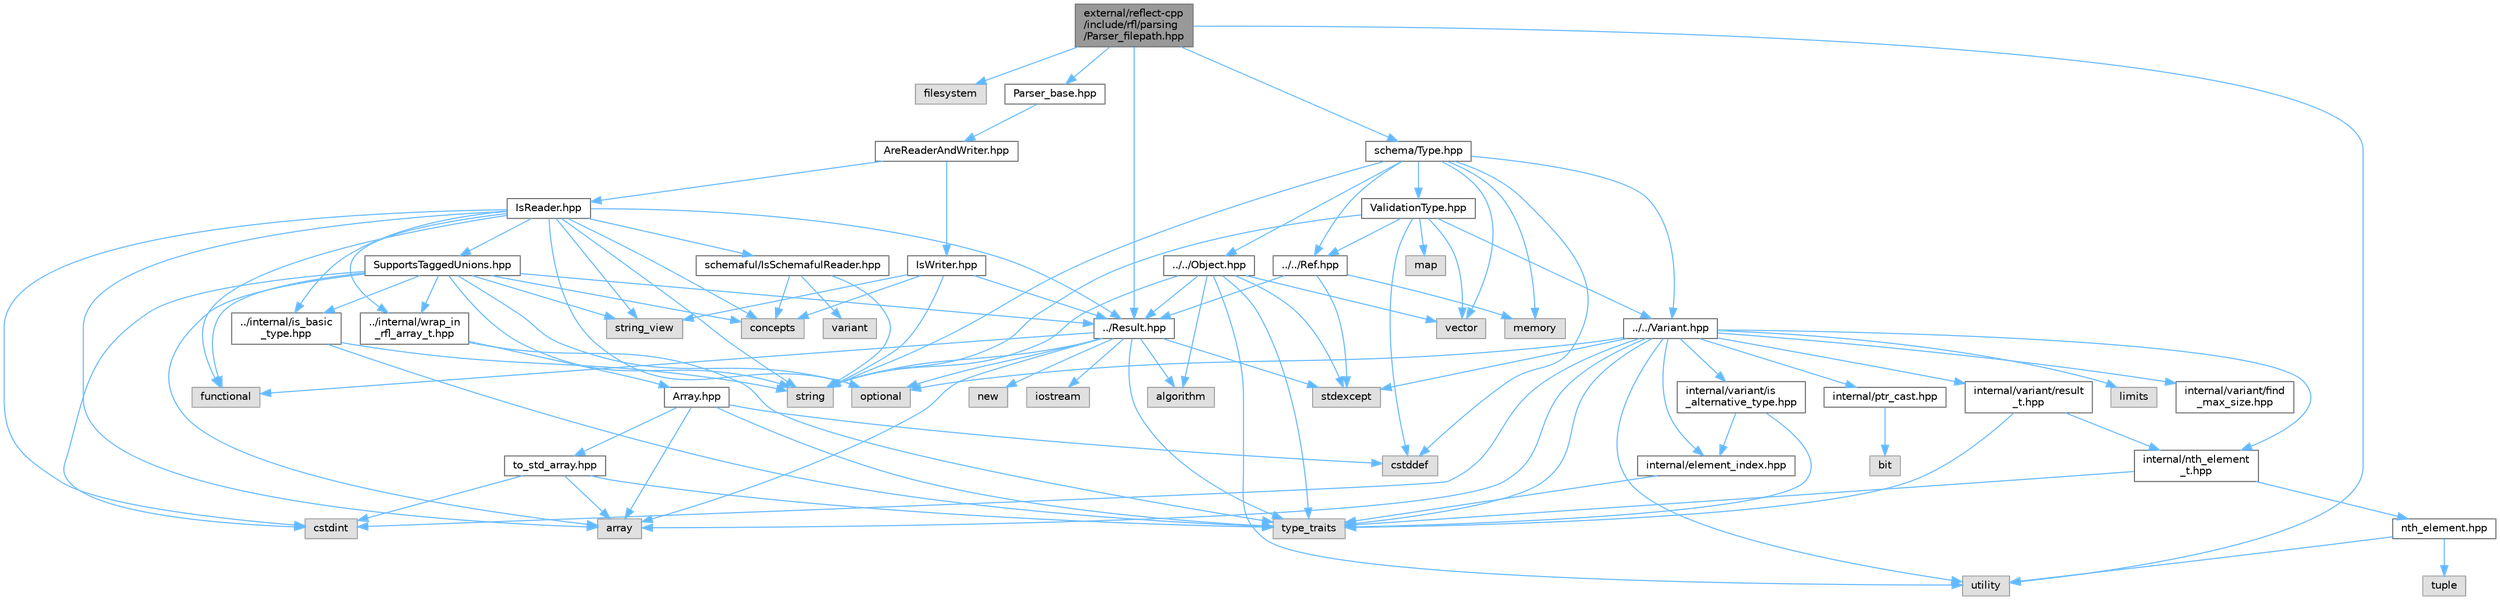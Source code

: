 digraph "external/reflect-cpp/include/rfl/parsing/Parser_filepath.hpp"
{
 // LATEX_PDF_SIZE
  bgcolor="transparent";
  edge [fontname=Helvetica,fontsize=10,labelfontname=Helvetica,labelfontsize=10];
  node [fontname=Helvetica,fontsize=10,shape=box,height=0.2,width=0.4];
  Node1 [id="Node000001",label="external/reflect-cpp\l/include/rfl/parsing\l/Parser_filepath.hpp",height=0.2,width=0.4,color="gray40", fillcolor="grey60", style="filled", fontcolor="black",tooltip=" "];
  Node1 -> Node2 [id="edge105_Node000001_Node000002",color="steelblue1",style="solid",tooltip=" "];
  Node2 [id="Node000002",label="filesystem",height=0.2,width=0.4,color="grey60", fillcolor="#E0E0E0", style="filled",tooltip=" "];
  Node1 -> Node3 [id="edge106_Node000001_Node000003",color="steelblue1",style="solid",tooltip=" "];
  Node3 [id="Node000003",label="utility",height=0.2,width=0.4,color="grey60", fillcolor="#E0E0E0", style="filled",tooltip=" "];
  Node1 -> Node4 [id="edge107_Node000001_Node000004",color="steelblue1",style="solid",tooltip=" "];
  Node4 [id="Node000004",label="../Result.hpp",height=0.2,width=0.4,color="grey40", fillcolor="white", style="filled",URL="$_result_8hpp.html",tooltip=" "];
  Node4 -> Node5 [id="edge108_Node000004_Node000005",color="steelblue1",style="solid",tooltip=" "];
  Node5 [id="Node000005",label="algorithm",height=0.2,width=0.4,color="grey60", fillcolor="#E0E0E0", style="filled",tooltip=" "];
  Node4 -> Node6 [id="edge109_Node000004_Node000006",color="steelblue1",style="solid",tooltip=" "];
  Node6 [id="Node000006",label="array",height=0.2,width=0.4,color="grey60", fillcolor="#E0E0E0", style="filled",tooltip=" "];
  Node4 -> Node7 [id="edge110_Node000004_Node000007",color="steelblue1",style="solid",tooltip=" "];
  Node7 [id="Node000007",label="functional",height=0.2,width=0.4,color="grey60", fillcolor="#E0E0E0", style="filled",tooltip=" "];
  Node4 -> Node8 [id="edge111_Node000004_Node000008",color="steelblue1",style="solid",tooltip=" "];
  Node8 [id="Node000008",label="iostream",height=0.2,width=0.4,color="grey60", fillcolor="#E0E0E0", style="filled",tooltip=" "];
  Node4 -> Node9 [id="edge112_Node000004_Node000009",color="steelblue1",style="solid",tooltip=" "];
  Node9 [id="Node000009",label="new",height=0.2,width=0.4,color="grey60", fillcolor="#E0E0E0", style="filled",tooltip=" "];
  Node4 -> Node10 [id="edge113_Node000004_Node000010",color="steelblue1",style="solid",tooltip=" "];
  Node10 [id="Node000010",label="optional",height=0.2,width=0.4,color="grey60", fillcolor="#E0E0E0", style="filled",tooltip=" "];
  Node4 -> Node11 [id="edge114_Node000004_Node000011",color="steelblue1",style="solid",tooltip=" "];
  Node11 [id="Node000011",label="stdexcept",height=0.2,width=0.4,color="grey60", fillcolor="#E0E0E0", style="filled",tooltip=" "];
  Node4 -> Node12 [id="edge115_Node000004_Node000012",color="steelblue1",style="solid",tooltip=" "];
  Node12 [id="Node000012",label="string",height=0.2,width=0.4,color="grey60", fillcolor="#E0E0E0", style="filled",tooltip=" "];
  Node4 -> Node13 [id="edge116_Node000004_Node000013",color="steelblue1",style="solid",tooltip=" "];
  Node13 [id="Node000013",label="type_traits",height=0.2,width=0.4,color="grey60", fillcolor="#E0E0E0", style="filled",tooltip=" "];
  Node1 -> Node14 [id="edge117_Node000001_Node000014",color="steelblue1",style="solid",tooltip=" "];
  Node14 [id="Node000014",label="Parser_base.hpp",height=0.2,width=0.4,color="grey40", fillcolor="white", style="filled",URL="$_parser__base_8hpp.html",tooltip=" "];
  Node14 -> Node15 [id="edge118_Node000014_Node000015",color="steelblue1",style="solid",tooltip=" "];
  Node15 [id="Node000015",label="AreReaderAndWriter.hpp",height=0.2,width=0.4,color="grey40", fillcolor="white", style="filled",URL="$_are_reader_and_writer_8hpp.html",tooltip=" "];
  Node15 -> Node16 [id="edge119_Node000015_Node000016",color="steelblue1",style="solid",tooltip=" "];
  Node16 [id="Node000016",label="IsReader.hpp",height=0.2,width=0.4,color="grey40", fillcolor="white", style="filled",URL="$_is_reader_8hpp.html",tooltip=" "];
  Node16 -> Node6 [id="edge120_Node000016_Node000006",color="steelblue1",style="solid",tooltip=" "];
  Node16 -> Node17 [id="edge121_Node000016_Node000017",color="steelblue1",style="solid",tooltip=" "];
  Node17 [id="Node000017",label="concepts",height=0.2,width=0.4,color="grey60", fillcolor="#E0E0E0", style="filled",tooltip=" "];
  Node16 -> Node18 [id="edge122_Node000016_Node000018",color="steelblue1",style="solid",tooltip=" "];
  Node18 [id="Node000018",label="cstdint",height=0.2,width=0.4,color="grey60", fillcolor="#E0E0E0", style="filled",tooltip=" "];
  Node16 -> Node7 [id="edge123_Node000016_Node000007",color="steelblue1",style="solid",tooltip=" "];
  Node16 -> Node10 [id="edge124_Node000016_Node000010",color="steelblue1",style="solid",tooltip=" "];
  Node16 -> Node12 [id="edge125_Node000016_Node000012",color="steelblue1",style="solid",tooltip=" "];
  Node16 -> Node19 [id="edge126_Node000016_Node000019",color="steelblue1",style="solid",tooltip=" "];
  Node19 [id="Node000019",label="string_view",height=0.2,width=0.4,color="grey60", fillcolor="#E0E0E0", style="filled",tooltip=" "];
  Node16 -> Node4 [id="edge127_Node000016_Node000004",color="steelblue1",style="solid",tooltip=" "];
  Node16 -> Node20 [id="edge128_Node000016_Node000020",color="steelblue1",style="solid",tooltip=" "];
  Node20 [id="Node000020",label="../internal/is_basic\l_type.hpp",height=0.2,width=0.4,color="grey40", fillcolor="white", style="filled",URL="$is__basic__type_8hpp.html",tooltip=" "];
  Node20 -> Node12 [id="edge129_Node000020_Node000012",color="steelblue1",style="solid",tooltip=" "];
  Node20 -> Node13 [id="edge130_Node000020_Node000013",color="steelblue1",style="solid",tooltip=" "];
  Node16 -> Node21 [id="edge131_Node000016_Node000021",color="steelblue1",style="solid",tooltip=" "];
  Node21 [id="Node000021",label="../internal/wrap_in\l_rfl_array_t.hpp",height=0.2,width=0.4,color="grey40", fillcolor="white", style="filled",URL="$wrap__in__rfl__array__t_8hpp.html",tooltip=" "];
  Node21 -> Node13 [id="edge132_Node000021_Node000013",color="steelblue1",style="solid",tooltip=" "];
  Node21 -> Node22 [id="edge133_Node000021_Node000022",color="steelblue1",style="solid",tooltip=" "];
  Node22 [id="Node000022",label="Array.hpp",height=0.2,width=0.4,color="grey40", fillcolor="white", style="filled",URL="$_array_8hpp.html",tooltip=" "];
  Node22 -> Node6 [id="edge134_Node000022_Node000006",color="steelblue1",style="solid",tooltip=" "];
  Node22 -> Node23 [id="edge135_Node000022_Node000023",color="steelblue1",style="solid",tooltip=" "];
  Node23 [id="Node000023",label="cstddef",height=0.2,width=0.4,color="grey60", fillcolor="#E0E0E0", style="filled",tooltip=" "];
  Node22 -> Node13 [id="edge136_Node000022_Node000013",color="steelblue1",style="solid",tooltip=" "];
  Node22 -> Node24 [id="edge137_Node000022_Node000024",color="steelblue1",style="solid",tooltip=" "];
  Node24 [id="Node000024",label="to_std_array.hpp",height=0.2,width=0.4,color="grey40", fillcolor="white", style="filled",URL="$to__std__array_8hpp.html",tooltip=" "];
  Node24 -> Node6 [id="edge138_Node000024_Node000006",color="steelblue1",style="solid",tooltip=" "];
  Node24 -> Node18 [id="edge139_Node000024_Node000018",color="steelblue1",style="solid",tooltip=" "];
  Node24 -> Node13 [id="edge140_Node000024_Node000013",color="steelblue1",style="solid",tooltip=" "];
  Node16 -> Node25 [id="edge141_Node000016_Node000025",color="steelblue1",style="solid",tooltip=" "];
  Node25 [id="Node000025",label="SupportsTaggedUnions.hpp",height=0.2,width=0.4,color="grey40", fillcolor="white", style="filled",URL="$_supports_tagged_unions_8hpp.html",tooltip=" "];
  Node25 -> Node6 [id="edge142_Node000025_Node000006",color="steelblue1",style="solid",tooltip=" "];
  Node25 -> Node17 [id="edge143_Node000025_Node000017",color="steelblue1",style="solid",tooltip=" "];
  Node25 -> Node18 [id="edge144_Node000025_Node000018",color="steelblue1",style="solid",tooltip=" "];
  Node25 -> Node7 [id="edge145_Node000025_Node000007",color="steelblue1",style="solid",tooltip=" "];
  Node25 -> Node10 [id="edge146_Node000025_Node000010",color="steelblue1",style="solid",tooltip=" "];
  Node25 -> Node12 [id="edge147_Node000025_Node000012",color="steelblue1",style="solid",tooltip=" "];
  Node25 -> Node19 [id="edge148_Node000025_Node000019",color="steelblue1",style="solid",tooltip=" "];
  Node25 -> Node4 [id="edge149_Node000025_Node000004",color="steelblue1",style="solid",tooltip=" "];
  Node25 -> Node20 [id="edge150_Node000025_Node000020",color="steelblue1",style="solid",tooltip=" "];
  Node25 -> Node21 [id="edge151_Node000025_Node000021",color="steelblue1",style="solid",tooltip=" "];
  Node16 -> Node26 [id="edge152_Node000016_Node000026",color="steelblue1",style="solid",tooltip=" "];
  Node26 [id="Node000026",label="schemaful/IsSchemafulReader.hpp",height=0.2,width=0.4,color="grey40", fillcolor="white", style="filled",URL="$_is_schemaful_reader_8hpp.html",tooltip=" "];
  Node26 -> Node17 [id="edge153_Node000026_Node000017",color="steelblue1",style="solid",tooltip=" "];
  Node26 -> Node12 [id="edge154_Node000026_Node000012",color="steelblue1",style="solid",tooltip=" "];
  Node26 -> Node27 [id="edge155_Node000026_Node000027",color="steelblue1",style="solid",tooltip=" "];
  Node27 [id="Node000027",label="variant",height=0.2,width=0.4,color="grey60", fillcolor="#E0E0E0", style="filled",tooltip=" "];
  Node15 -> Node28 [id="edge156_Node000015_Node000028",color="steelblue1",style="solid",tooltip=" "];
  Node28 [id="Node000028",label="IsWriter.hpp",height=0.2,width=0.4,color="grey40", fillcolor="white", style="filled",URL="$_is_writer_8hpp.html",tooltip=" "];
  Node28 -> Node17 [id="edge157_Node000028_Node000017",color="steelblue1",style="solid",tooltip=" "];
  Node28 -> Node12 [id="edge158_Node000028_Node000012",color="steelblue1",style="solid",tooltip=" "];
  Node28 -> Node19 [id="edge159_Node000028_Node000019",color="steelblue1",style="solid",tooltip=" "];
  Node28 -> Node4 [id="edge160_Node000028_Node000004",color="steelblue1",style="solid",tooltip=" "];
  Node1 -> Node29 [id="edge161_Node000001_Node000029",color="steelblue1",style="solid",tooltip=" "];
  Node29 [id="Node000029",label="schema/Type.hpp",height=0.2,width=0.4,color="grey40", fillcolor="white", style="filled",URL="$parsing_2schema_2_type_8hpp.html",tooltip=" "];
  Node29 -> Node23 [id="edge162_Node000029_Node000023",color="steelblue1",style="solid",tooltip=" "];
  Node29 -> Node30 [id="edge163_Node000029_Node000030",color="steelblue1",style="solid",tooltip=" "];
  Node30 [id="Node000030",label="memory",height=0.2,width=0.4,color="grey60", fillcolor="#E0E0E0", style="filled",tooltip=" "];
  Node29 -> Node12 [id="edge164_Node000029_Node000012",color="steelblue1",style="solid",tooltip=" "];
  Node29 -> Node31 [id="edge165_Node000029_Node000031",color="steelblue1",style="solid",tooltip=" "];
  Node31 [id="Node000031",label="vector",height=0.2,width=0.4,color="grey60", fillcolor="#E0E0E0", style="filled",tooltip=" "];
  Node29 -> Node32 [id="edge166_Node000029_Node000032",color="steelblue1",style="solid",tooltip=" "];
  Node32 [id="Node000032",label="../../Object.hpp",height=0.2,width=0.4,color="grey40", fillcolor="white", style="filled",URL="$_object_8hpp.html",tooltip=" "];
  Node32 -> Node5 [id="edge167_Node000032_Node000005",color="steelblue1",style="solid",tooltip=" "];
  Node32 -> Node11 [id="edge168_Node000032_Node000011",color="steelblue1",style="solid",tooltip=" "];
  Node32 -> Node12 [id="edge169_Node000032_Node000012",color="steelblue1",style="solid",tooltip=" "];
  Node32 -> Node13 [id="edge170_Node000032_Node000013",color="steelblue1",style="solid",tooltip=" "];
  Node32 -> Node3 [id="edge171_Node000032_Node000003",color="steelblue1",style="solid",tooltip=" "];
  Node32 -> Node31 [id="edge172_Node000032_Node000031",color="steelblue1",style="solid",tooltip=" "];
  Node32 -> Node4 [id="edge173_Node000032_Node000004",color="steelblue1",style="solid",tooltip=" "];
  Node29 -> Node33 [id="edge174_Node000029_Node000033",color="steelblue1",style="solid",tooltip=" "];
  Node33 [id="Node000033",label="../../Ref.hpp",height=0.2,width=0.4,color="grey40", fillcolor="white", style="filled",URL="$_ref_8hpp.html",tooltip=" "];
  Node33 -> Node30 [id="edge175_Node000033_Node000030",color="steelblue1",style="solid",tooltip=" "];
  Node33 -> Node11 [id="edge176_Node000033_Node000011",color="steelblue1",style="solid",tooltip=" "];
  Node33 -> Node4 [id="edge177_Node000033_Node000004",color="steelblue1",style="solid",tooltip=" "];
  Node29 -> Node34 [id="edge178_Node000029_Node000034",color="steelblue1",style="solid",tooltip=" "];
  Node34 [id="Node000034",label="../../Variant.hpp",height=0.2,width=0.4,color="grey40", fillcolor="white", style="filled",URL="$_variant_8hpp.html",tooltip=" "];
  Node34 -> Node6 [id="edge179_Node000034_Node000006",color="steelblue1",style="solid",tooltip=" "];
  Node34 -> Node18 [id="edge180_Node000034_Node000018",color="steelblue1",style="solid",tooltip=" "];
  Node34 -> Node35 [id="edge181_Node000034_Node000035",color="steelblue1",style="solid",tooltip=" "];
  Node35 [id="Node000035",label="limits",height=0.2,width=0.4,color="grey60", fillcolor="#E0E0E0", style="filled",tooltip=" "];
  Node34 -> Node10 [id="edge182_Node000034_Node000010",color="steelblue1",style="solid",tooltip=" "];
  Node34 -> Node11 [id="edge183_Node000034_Node000011",color="steelblue1",style="solid",tooltip=" "];
  Node34 -> Node13 [id="edge184_Node000034_Node000013",color="steelblue1",style="solid",tooltip=" "];
  Node34 -> Node3 [id="edge185_Node000034_Node000003",color="steelblue1",style="solid",tooltip=" "];
  Node34 -> Node36 [id="edge186_Node000034_Node000036",color="steelblue1",style="solid",tooltip=" "];
  Node36 [id="Node000036",label="internal/element_index.hpp",height=0.2,width=0.4,color="grey40", fillcolor="white", style="filled",URL="$element__index_8hpp.html",tooltip=" "];
  Node36 -> Node13 [id="edge187_Node000036_Node000013",color="steelblue1",style="solid",tooltip=" "];
  Node34 -> Node37 [id="edge188_Node000034_Node000037",color="steelblue1",style="solid",tooltip=" "];
  Node37 [id="Node000037",label="internal/nth_element\l_t.hpp",height=0.2,width=0.4,color="grey40", fillcolor="white", style="filled",URL="$nth__element__t_8hpp.html",tooltip=" "];
  Node37 -> Node13 [id="edge189_Node000037_Node000013",color="steelblue1",style="solid",tooltip=" "];
  Node37 -> Node38 [id="edge190_Node000037_Node000038",color="steelblue1",style="solid",tooltip=" "];
  Node38 [id="Node000038",label="nth_element.hpp",height=0.2,width=0.4,color="grey40", fillcolor="white", style="filled",URL="$nth__element_8hpp.html",tooltip=" "];
  Node38 -> Node39 [id="edge191_Node000038_Node000039",color="steelblue1",style="solid",tooltip=" "];
  Node39 [id="Node000039",label="tuple",height=0.2,width=0.4,color="grey60", fillcolor="#E0E0E0", style="filled",tooltip=" "];
  Node38 -> Node3 [id="edge192_Node000038_Node000003",color="steelblue1",style="solid",tooltip=" "];
  Node34 -> Node40 [id="edge193_Node000034_Node000040",color="steelblue1",style="solid",tooltip=" "];
  Node40 [id="Node000040",label="internal/variant/find\l_max_size.hpp",height=0.2,width=0.4,color="grey40", fillcolor="white", style="filled",URL="$find__max__size_8hpp.html",tooltip=" "];
  Node34 -> Node41 [id="edge194_Node000034_Node000041",color="steelblue1",style="solid",tooltip=" "];
  Node41 [id="Node000041",label="internal/variant/is\l_alternative_type.hpp",height=0.2,width=0.4,color="grey40", fillcolor="white", style="filled",URL="$is__alternative__type_8hpp.html",tooltip=" "];
  Node41 -> Node13 [id="edge195_Node000041_Node000013",color="steelblue1",style="solid",tooltip=" "];
  Node41 -> Node36 [id="edge196_Node000041_Node000036",color="steelblue1",style="solid",tooltip=" "];
  Node34 -> Node42 [id="edge197_Node000034_Node000042",color="steelblue1",style="solid",tooltip=" "];
  Node42 [id="Node000042",label="internal/variant/result\l_t.hpp",height=0.2,width=0.4,color="grey40", fillcolor="white", style="filled",URL="$result__t_8hpp.html",tooltip=" "];
  Node42 -> Node13 [id="edge198_Node000042_Node000013",color="steelblue1",style="solid",tooltip=" "];
  Node42 -> Node37 [id="edge199_Node000042_Node000037",color="steelblue1",style="solid",tooltip=" "];
  Node34 -> Node43 [id="edge200_Node000034_Node000043",color="steelblue1",style="solid",tooltip=" "];
  Node43 [id="Node000043",label="internal/ptr_cast.hpp",height=0.2,width=0.4,color="grey40", fillcolor="white", style="filled",URL="$ptr__cast_8hpp.html",tooltip=" "];
  Node43 -> Node44 [id="edge201_Node000043_Node000044",color="steelblue1",style="solid",tooltip=" "];
  Node44 [id="Node000044",label="bit",height=0.2,width=0.4,color="grey60", fillcolor="#E0E0E0", style="filled",tooltip=" "];
  Node29 -> Node45 [id="edge202_Node000029_Node000045",color="steelblue1",style="solid",tooltip=" "];
  Node45 [id="Node000045",label="ValidationType.hpp",height=0.2,width=0.4,color="grey40", fillcolor="white", style="filled",URL="$_validation_type_8hpp.html",tooltip=" "];
  Node45 -> Node23 [id="edge203_Node000045_Node000023",color="steelblue1",style="solid",tooltip=" "];
  Node45 -> Node46 [id="edge204_Node000045_Node000046",color="steelblue1",style="solid",tooltip=" "];
  Node46 [id="Node000046",label="map",height=0.2,width=0.4,color="grey60", fillcolor="#E0E0E0", style="filled",tooltip=" "];
  Node45 -> Node12 [id="edge205_Node000045_Node000012",color="steelblue1",style="solid",tooltip=" "];
  Node45 -> Node31 [id="edge206_Node000045_Node000031",color="steelblue1",style="solid",tooltip=" "];
  Node45 -> Node33 [id="edge207_Node000045_Node000033",color="steelblue1",style="solid",tooltip=" "];
  Node45 -> Node34 [id="edge208_Node000045_Node000034",color="steelblue1",style="solid",tooltip=" "];
}
